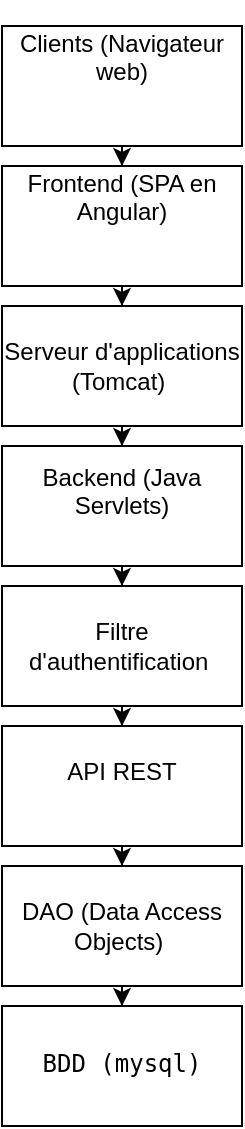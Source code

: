 <mxfile version="24.5.2" type="github">
  <diagram name="Page-1" id="9UjAQgi7cJM0eW3oG3f2">
    <mxGraphModel dx="1434" dy="772" grid="1" gridSize="10" guides="1" tooltips="1" connect="1" arrows="1" fold="1" page="1" pageScale="1" pageWidth="827" pageHeight="1169" math="0" shadow="0">
      <root>
        <mxCell id="0" />
        <mxCell id="1" parent="0" />
        <mxCell id="JaPUP95JqfUErJ9MkrIG-3" style="edgeStyle=orthogonalEdgeStyle;rounded=0;orthogonalLoop=1;jettySize=auto;html=1;exitX=0.5;exitY=1;exitDx=0;exitDy=0;" edge="1" parent="1" source="JaPUP95JqfUErJ9MkrIG-1" target="JaPUP95JqfUErJ9MkrIG-2">
          <mxGeometry relative="1" as="geometry" />
        </mxCell>
        <mxCell id="JaPUP95JqfUErJ9MkrIG-1" value="&#xa;Clients (Navigateur web)&#xa;&#xa;&#xa;" style="whiteSpace=wrap;html=1;" vertex="1" parent="1">
          <mxGeometry x="360" y="20" width="120" height="60" as="geometry" />
        </mxCell>
        <mxCell id="JaPUP95JqfUErJ9MkrIG-5" value="" style="edgeStyle=orthogonalEdgeStyle;rounded=0;orthogonalLoop=1;jettySize=auto;html=1;" edge="1" parent="1" source="JaPUP95JqfUErJ9MkrIG-2" target="JaPUP95JqfUErJ9MkrIG-4">
          <mxGeometry relative="1" as="geometry" />
        </mxCell>
        <mxCell id="JaPUP95JqfUErJ9MkrIG-2" value="&#xa;Frontend (SPA en Angular)&#xa;&#xa;&#xa;" style="whiteSpace=wrap;html=1;" vertex="1" parent="1">
          <mxGeometry x="360" y="90" width="120" height="60" as="geometry" />
        </mxCell>
        <mxCell id="JaPUP95JqfUErJ9MkrIG-7" value="" style="edgeStyle=orthogonalEdgeStyle;rounded=0;orthogonalLoop=1;jettySize=auto;html=1;" edge="1" parent="1" source="JaPUP95JqfUErJ9MkrIG-4" target="JaPUP95JqfUErJ9MkrIG-6">
          <mxGeometry relative="1" as="geometry" />
        </mxCell>
        <mxCell id="JaPUP95JqfUErJ9MkrIG-4" value="Serveur d&#39;applications (Tomcat)&amp;nbsp;" style="whiteSpace=wrap;html=1;" vertex="1" parent="1">
          <mxGeometry x="360" y="160" width="120" height="60" as="geometry" />
        </mxCell>
        <mxCell id="JaPUP95JqfUErJ9MkrIG-9" value="" style="edgeStyle=orthogonalEdgeStyle;rounded=0;orthogonalLoop=1;jettySize=auto;html=1;" edge="1" parent="1" source="JaPUP95JqfUErJ9MkrIG-6" target="JaPUP95JqfUErJ9MkrIG-8">
          <mxGeometry relative="1" as="geometry" />
        </mxCell>
        <mxCell id="JaPUP95JqfUErJ9MkrIG-6" value="Backend (Java Servlets)&lt;div&gt;&lt;br/&gt;&lt;/div&gt;" style="whiteSpace=wrap;html=1;" vertex="1" parent="1">
          <mxGeometry x="360" y="230" width="120" height="60" as="geometry" />
        </mxCell>
        <mxCell id="JaPUP95JqfUErJ9MkrIG-11" value="" style="edgeStyle=orthogonalEdgeStyle;rounded=0;orthogonalLoop=1;jettySize=auto;html=1;" edge="1" parent="1" source="JaPUP95JqfUErJ9MkrIG-8" target="JaPUP95JqfUErJ9MkrIG-10">
          <mxGeometry relative="1" as="geometry" />
        </mxCell>
        <mxCell id="JaPUP95JqfUErJ9MkrIG-8" value="&lt;div&gt;Filtre d&#39;authentification&amp;nbsp;&lt;br&gt;&lt;/div&gt;" style="whiteSpace=wrap;html=1;" vertex="1" parent="1">
          <mxGeometry x="360" y="300" width="120" height="60" as="geometry" />
        </mxCell>
        <mxCell id="JaPUP95JqfUErJ9MkrIG-13" value="" style="edgeStyle=orthogonalEdgeStyle;rounded=0;orthogonalLoop=1;jettySize=auto;html=1;" edge="1" parent="1" source="JaPUP95JqfUErJ9MkrIG-10" target="JaPUP95JqfUErJ9MkrIG-12">
          <mxGeometry relative="1" as="geometry" />
        </mxCell>
        <mxCell id="JaPUP95JqfUErJ9MkrIG-10" value="&lt;div&gt;API REST&lt;br/&gt;&lt;br&gt;&lt;/div&gt;" style="whiteSpace=wrap;html=1;" vertex="1" parent="1">
          <mxGeometry x="360" y="370" width="120" height="60" as="geometry" />
        </mxCell>
        <mxCell id="JaPUP95JqfUErJ9MkrIG-15" value="" style="edgeStyle=orthogonalEdgeStyle;rounded=0;orthogonalLoop=1;jettySize=auto;html=1;" edge="1" parent="1" source="JaPUP95JqfUErJ9MkrIG-12" target="JaPUP95JqfUErJ9MkrIG-14">
          <mxGeometry relative="1" as="geometry" />
        </mxCell>
        <mxCell id="JaPUP95JqfUErJ9MkrIG-12" value="&lt;div&gt;DAO (Data Access Objects)&amp;nbsp;&lt;br&gt;&lt;/div&gt;" style="whiteSpace=wrap;html=1;" vertex="1" parent="1">
          <mxGeometry x="360" y="440" width="120" height="60" as="geometry" />
        </mxCell>
        <mxCell id="JaPUP95JqfUErJ9MkrIG-14" value="&lt;div&gt;&lt;pre&gt;&lt;div class=&quot;dark bg-gray-950 rounded-md border-[0.5px] border-token-border-medium&quot;&gt;&lt;div dir=&quot;ltr&quot; class=&quot;overflow-y-auto p-4&quot;&gt;&lt;code class=&quot;!whitespace-pre hljs language-plaintext&quot;&gt;BDD (mysql)&lt;br&gt;&lt;/code&gt;&lt;/div&gt;&lt;/div&gt;&lt;/pre&gt;&lt;h3&gt;&lt;/h3&gt;&lt;/div&gt;" style="whiteSpace=wrap;html=1;" vertex="1" parent="1">
          <mxGeometry x="360" y="510" width="120" height="60" as="geometry" />
        </mxCell>
      </root>
    </mxGraphModel>
  </diagram>
</mxfile>
